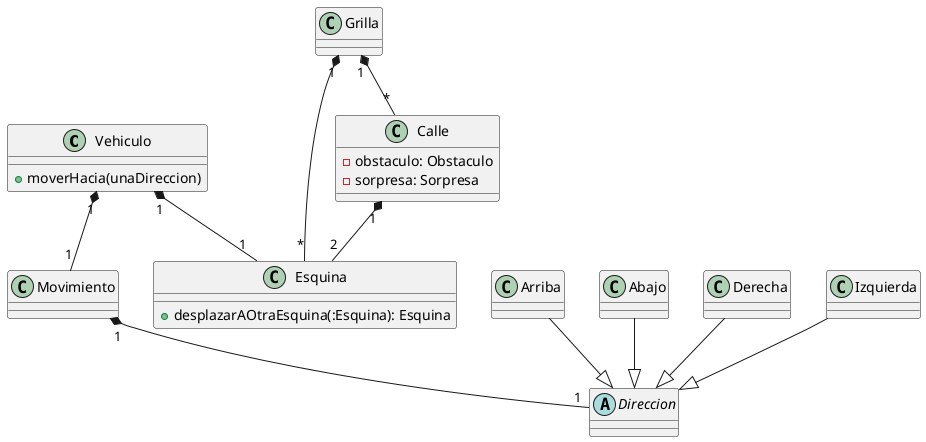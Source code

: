@startuml
class Vehiculo {
+ moverHacia(unaDireccion)
}

class Movimiento


class Esquina{
+ desplazarAOtraEsquina(:Esquina): Esquina
}

class Calle {
- obstaculo: Obstaculo
- sorpresa: Sorpresa
}

class Grilla

Grilla "1"*--"*" Esquina
Grilla "1" *-- "*" Calle
Calle "1"*--"2" Esquina

abstract class Direccion
class Arriba
class Abajo
class Derecha
class Izquierda



Arriba --|> Direccion
Abajo --|> Direccion
Derecha --|> Direccion
Izquierda --|> Direccion

Vehiculo "1" *-- "1" Movimiento
Vehiculo "1" *-- "1" Esquina
Movimiento "1" *-- "1"Direccion
@enduml
